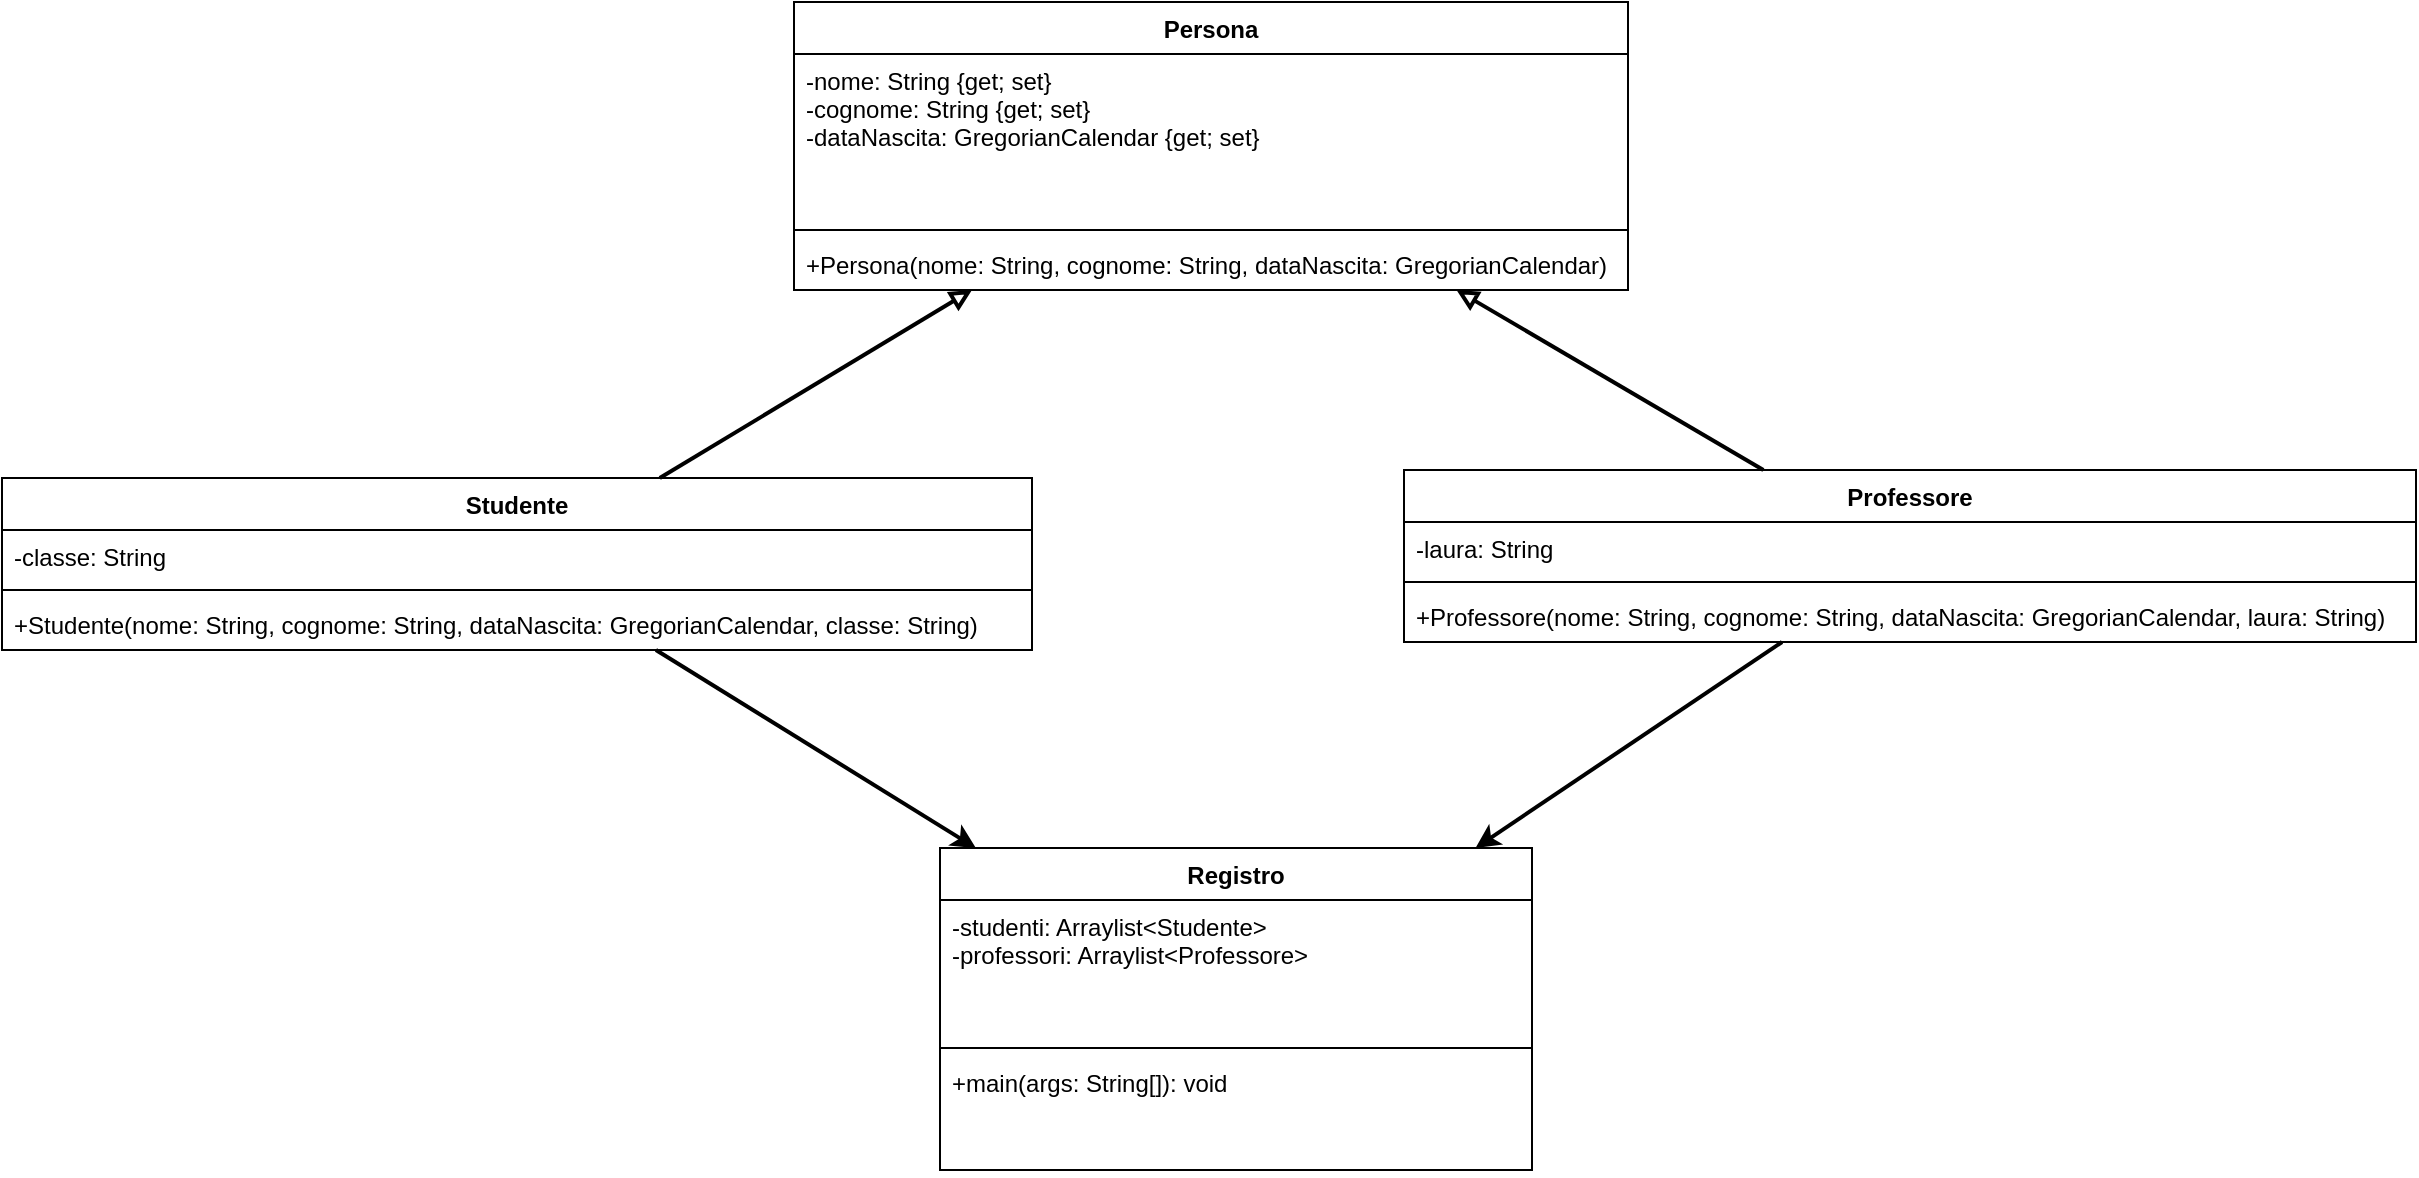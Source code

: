 <mxfile version="17.2.4" type="device"><diagram id="C5RBs43oDa-KdzZeNtuy" name="Page-1"><mxGraphModel dx="2222" dy="1305" grid="0" gridSize="10" guides="1" tooltips="1" connect="1" arrows="1" fold="1" page="0" pageScale="1" pageWidth="827" pageHeight="1169" math="0" shadow="0"><root><mxCell id="WIyWlLk6GJQsqaUBKTNV-0"/><mxCell id="WIyWlLk6GJQsqaUBKTNV-1" parent="WIyWlLk6GJQsqaUBKTNV-0"/><mxCell id="3E4YJcaUi-_Q7NZZ8Shz-4" value="Persona" style="swimlane;fontStyle=1;align=center;verticalAlign=top;childLayout=stackLayout;horizontal=1;startSize=26;horizontalStack=0;resizeParent=1;resizeParentMax=0;resizeLast=0;collapsible=1;marginBottom=0;" vertex="1" parent="WIyWlLk6GJQsqaUBKTNV-1"><mxGeometry x="-352" y="-70" width="417" height="144" as="geometry"/></mxCell><mxCell id="3E4YJcaUi-_Q7NZZ8Shz-5" value="-nome: String {get; set}&#10;-cognome: String {get; set}&#10;-dataNascita: GregorianCalendar {get; set}" style="text;strokeColor=none;fillColor=none;align=left;verticalAlign=top;spacingLeft=4;spacingRight=4;overflow=hidden;rotatable=0;points=[[0,0.5],[1,0.5]];portConstraint=eastwest;" vertex="1" parent="3E4YJcaUi-_Q7NZZ8Shz-4"><mxGeometry y="26" width="417" height="84" as="geometry"/></mxCell><mxCell id="3E4YJcaUi-_Q7NZZ8Shz-6" value="" style="line;strokeWidth=1;fillColor=none;align=left;verticalAlign=middle;spacingTop=-1;spacingLeft=3;spacingRight=3;rotatable=0;labelPosition=right;points=[];portConstraint=eastwest;" vertex="1" parent="3E4YJcaUi-_Q7NZZ8Shz-4"><mxGeometry y="110" width="417" height="8" as="geometry"/></mxCell><mxCell id="3E4YJcaUi-_Q7NZZ8Shz-7" value="+Persona(nome: String, cognome: String, dataNascita: GregorianCalendar)" style="text;strokeColor=none;fillColor=none;align=left;verticalAlign=top;spacingLeft=4;spacingRight=4;overflow=hidden;rotatable=0;points=[[0,0.5],[1,0.5]];portConstraint=eastwest;" vertex="1" parent="3E4YJcaUi-_Q7NZZ8Shz-4"><mxGeometry y="118" width="417" height="26" as="geometry"/></mxCell><mxCell id="3E4YJcaUi-_Q7NZZ8Shz-8" value="Studente" style="swimlane;fontStyle=1;align=center;verticalAlign=top;childLayout=stackLayout;horizontal=1;startSize=26;horizontalStack=0;resizeParent=1;resizeParentMax=0;resizeLast=0;collapsible=1;marginBottom=0;" vertex="1" parent="WIyWlLk6GJQsqaUBKTNV-1"><mxGeometry x="-748" y="168" width="515" height="86" as="geometry"/></mxCell><mxCell id="3E4YJcaUi-_Q7NZZ8Shz-9" value="-classe: String" style="text;strokeColor=none;fillColor=none;align=left;verticalAlign=top;spacingLeft=4;spacingRight=4;overflow=hidden;rotatable=0;points=[[0,0.5],[1,0.5]];portConstraint=eastwest;" vertex="1" parent="3E4YJcaUi-_Q7NZZ8Shz-8"><mxGeometry y="26" width="515" height="26" as="geometry"/></mxCell><mxCell id="3E4YJcaUi-_Q7NZZ8Shz-10" value="" style="line;strokeWidth=1;fillColor=none;align=left;verticalAlign=middle;spacingTop=-1;spacingLeft=3;spacingRight=3;rotatable=0;labelPosition=right;points=[];portConstraint=eastwest;" vertex="1" parent="3E4YJcaUi-_Q7NZZ8Shz-8"><mxGeometry y="52" width="515" height="8" as="geometry"/></mxCell><mxCell id="3E4YJcaUi-_Q7NZZ8Shz-11" value="+Studente(nome: String, cognome: String, dataNascita: GregorianCalendar, classe: String)" style="text;strokeColor=none;fillColor=none;align=left;verticalAlign=top;spacingLeft=4;spacingRight=4;overflow=hidden;rotatable=0;points=[[0,0.5],[1,0.5]];portConstraint=eastwest;" vertex="1" parent="3E4YJcaUi-_Q7NZZ8Shz-8"><mxGeometry y="60" width="515" height="26" as="geometry"/></mxCell><mxCell id="3E4YJcaUi-_Q7NZZ8Shz-12" value="Professore" style="swimlane;fontStyle=1;align=center;verticalAlign=top;childLayout=stackLayout;horizontal=1;startSize=26;horizontalStack=0;resizeParent=1;resizeParentMax=0;resizeLast=0;collapsible=1;marginBottom=0;" vertex="1" parent="WIyWlLk6GJQsqaUBKTNV-1"><mxGeometry x="-47" y="164" width="506" height="86" as="geometry"/></mxCell><mxCell id="3E4YJcaUi-_Q7NZZ8Shz-13" value="-laura: String" style="text;strokeColor=none;fillColor=none;align=left;verticalAlign=top;spacingLeft=4;spacingRight=4;overflow=hidden;rotatable=0;points=[[0,0.5],[1,0.5]];portConstraint=eastwest;" vertex="1" parent="3E4YJcaUi-_Q7NZZ8Shz-12"><mxGeometry y="26" width="506" height="26" as="geometry"/></mxCell><mxCell id="3E4YJcaUi-_Q7NZZ8Shz-14" value="" style="line;strokeWidth=1;fillColor=none;align=left;verticalAlign=middle;spacingTop=-1;spacingLeft=3;spacingRight=3;rotatable=0;labelPosition=right;points=[];portConstraint=eastwest;" vertex="1" parent="3E4YJcaUi-_Q7NZZ8Shz-12"><mxGeometry y="52" width="506" height="8" as="geometry"/></mxCell><mxCell id="3E4YJcaUi-_Q7NZZ8Shz-15" value="+Professore(nome: String, cognome: String, dataNascita: GregorianCalendar, laura: String)" style="text;strokeColor=none;fillColor=none;align=left;verticalAlign=top;spacingLeft=4;spacingRight=4;overflow=hidden;rotatable=0;points=[[0,0.5],[1,0.5]];portConstraint=eastwest;" vertex="1" parent="3E4YJcaUi-_Q7NZZ8Shz-12"><mxGeometry y="60" width="506" height="26" as="geometry"/></mxCell><mxCell id="3E4YJcaUi-_Q7NZZ8Shz-16" value="" style="endArrow=block;html=1;rounded=0;endFill=0;targetPerimeterSpacing=0;strokeWidth=2;" edge="1" parent="WIyWlLk6GJQsqaUBKTNV-1" source="3E4YJcaUi-_Q7NZZ8Shz-8" target="3E4YJcaUi-_Q7NZZ8Shz-4"><mxGeometry width="50" height="50" relative="1" as="geometry"><mxPoint x="-292" y="365" as="sourcePoint"/><mxPoint x="-242" y="315" as="targetPoint"/></mxGeometry></mxCell><mxCell id="3E4YJcaUi-_Q7NZZ8Shz-17" value="" style="endArrow=block;html=1;rounded=0;endFill=0;targetPerimeterSpacing=0;strokeWidth=2;" edge="1" parent="WIyWlLk6GJQsqaUBKTNV-1" source="3E4YJcaUi-_Q7NZZ8Shz-12" target="3E4YJcaUi-_Q7NZZ8Shz-4"><mxGeometry width="50" height="50" relative="1" as="geometry"><mxPoint x="-409.108" y="178" as="sourcePoint"/><mxPoint x="-253.041" y="84" as="targetPoint"/></mxGeometry></mxCell><mxCell id="3E4YJcaUi-_Q7NZZ8Shz-18" value="Registro" style="swimlane;fontStyle=1;align=center;verticalAlign=top;childLayout=stackLayout;horizontal=1;startSize=26;horizontalStack=0;resizeParent=1;resizeParentMax=0;resizeLast=0;collapsible=1;marginBottom=0;" vertex="1" parent="WIyWlLk6GJQsqaUBKTNV-1"><mxGeometry x="-279" y="353" width="296" height="161" as="geometry"/></mxCell><mxCell id="3E4YJcaUi-_Q7NZZ8Shz-19" value="-studenti: Arraylist&lt;Studente&gt;&#10;-professori: Arraylist&lt;Professore&gt;" style="text;strokeColor=none;fillColor=none;align=left;verticalAlign=top;spacingLeft=4;spacingRight=4;overflow=hidden;rotatable=0;points=[[0,0.5],[1,0.5]];portConstraint=eastwest;" vertex="1" parent="3E4YJcaUi-_Q7NZZ8Shz-18"><mxGeometry y="26" width="296" height="70" as="geometry"/></mxCell><mxCell id="3E4YJcaUi-_Q7NZZ8Shz-20" value="" style="line;strokeWidth=1;fillColor=none;align=left;verticalAlign=middle;spacingTop=-1;spacingLeft=3;spacingRight=3;rotatable=0;labelPosition=right;points=[];portConstraint=eastwest;" vertex="1" parent="3E4YJcaUi-_Q7NZZ8Shz-18"><mxGeometry y="96" width="296" height="8" as="geometry"/></mxCell><mxCell id="3E4YJcaUi-_Q7NZZ8Shz-21" value="+main(args: String[]): void" style="text;strokeColor=none;fillColor=none;align=left;verticalAlign=top;spacingLeft=4;spacingRight=4;overflow=hidden;rotatable=0;points=[[0,0.5],[1,0.5]];portConstraint=eastwest;" vertex="1" parent="3E4YJcaUi-_Q7NZZ8Shz-18"><mxGeometry y="104" width="296" height="57" as="geometry"/></mxCell><mxCell id="3E4YJcaUi-_Q7NZZ8Shz-22" value="" style="endArrow=classic;html=1;rounded=0;targetPerimeterSpacing=0;strokeWidth=2;" edge="1" parent="WIyWlLk6GJQsqaUBKTNV-1" source="3E4YJcaUi-_Q7NZZ8Shz-8" target="3E4YJcaUi-_Q7NZZ8Shz-18"><mxGeometry width="50" height="50" relative="1" as="geometry"><mxPoint x="-282" y="414" as="sourcePoint"/><mxPoint x="-232" y="364" as="targetPoint"/></mxGeometry></mxCell><mxCell id="3E4YJcaUi-_Q7NZZ8Shz-26" value="" style="endArrow=classic;html=1;rounded=0;strokeWidth=2;sourcePerimeterSpacing=0;" edge="1" parent="WIyWlLk6GJQsqaUBKTNV-1" source="3E4YJcaUi-_Q7NZZ8Shz-12" target="3E4YJcaUi-_Q7NZZ8Shz-18"><mxGeometry width="50" height="50" relative="1" as="geometry"><mxPoint x="-34" y="260" as="sourcePoint"/><mxPoint x="-84" y="310" as="targetPoint"/></mxGeometry></mxCell></root></mxGraphModel></diagram></mxfile>